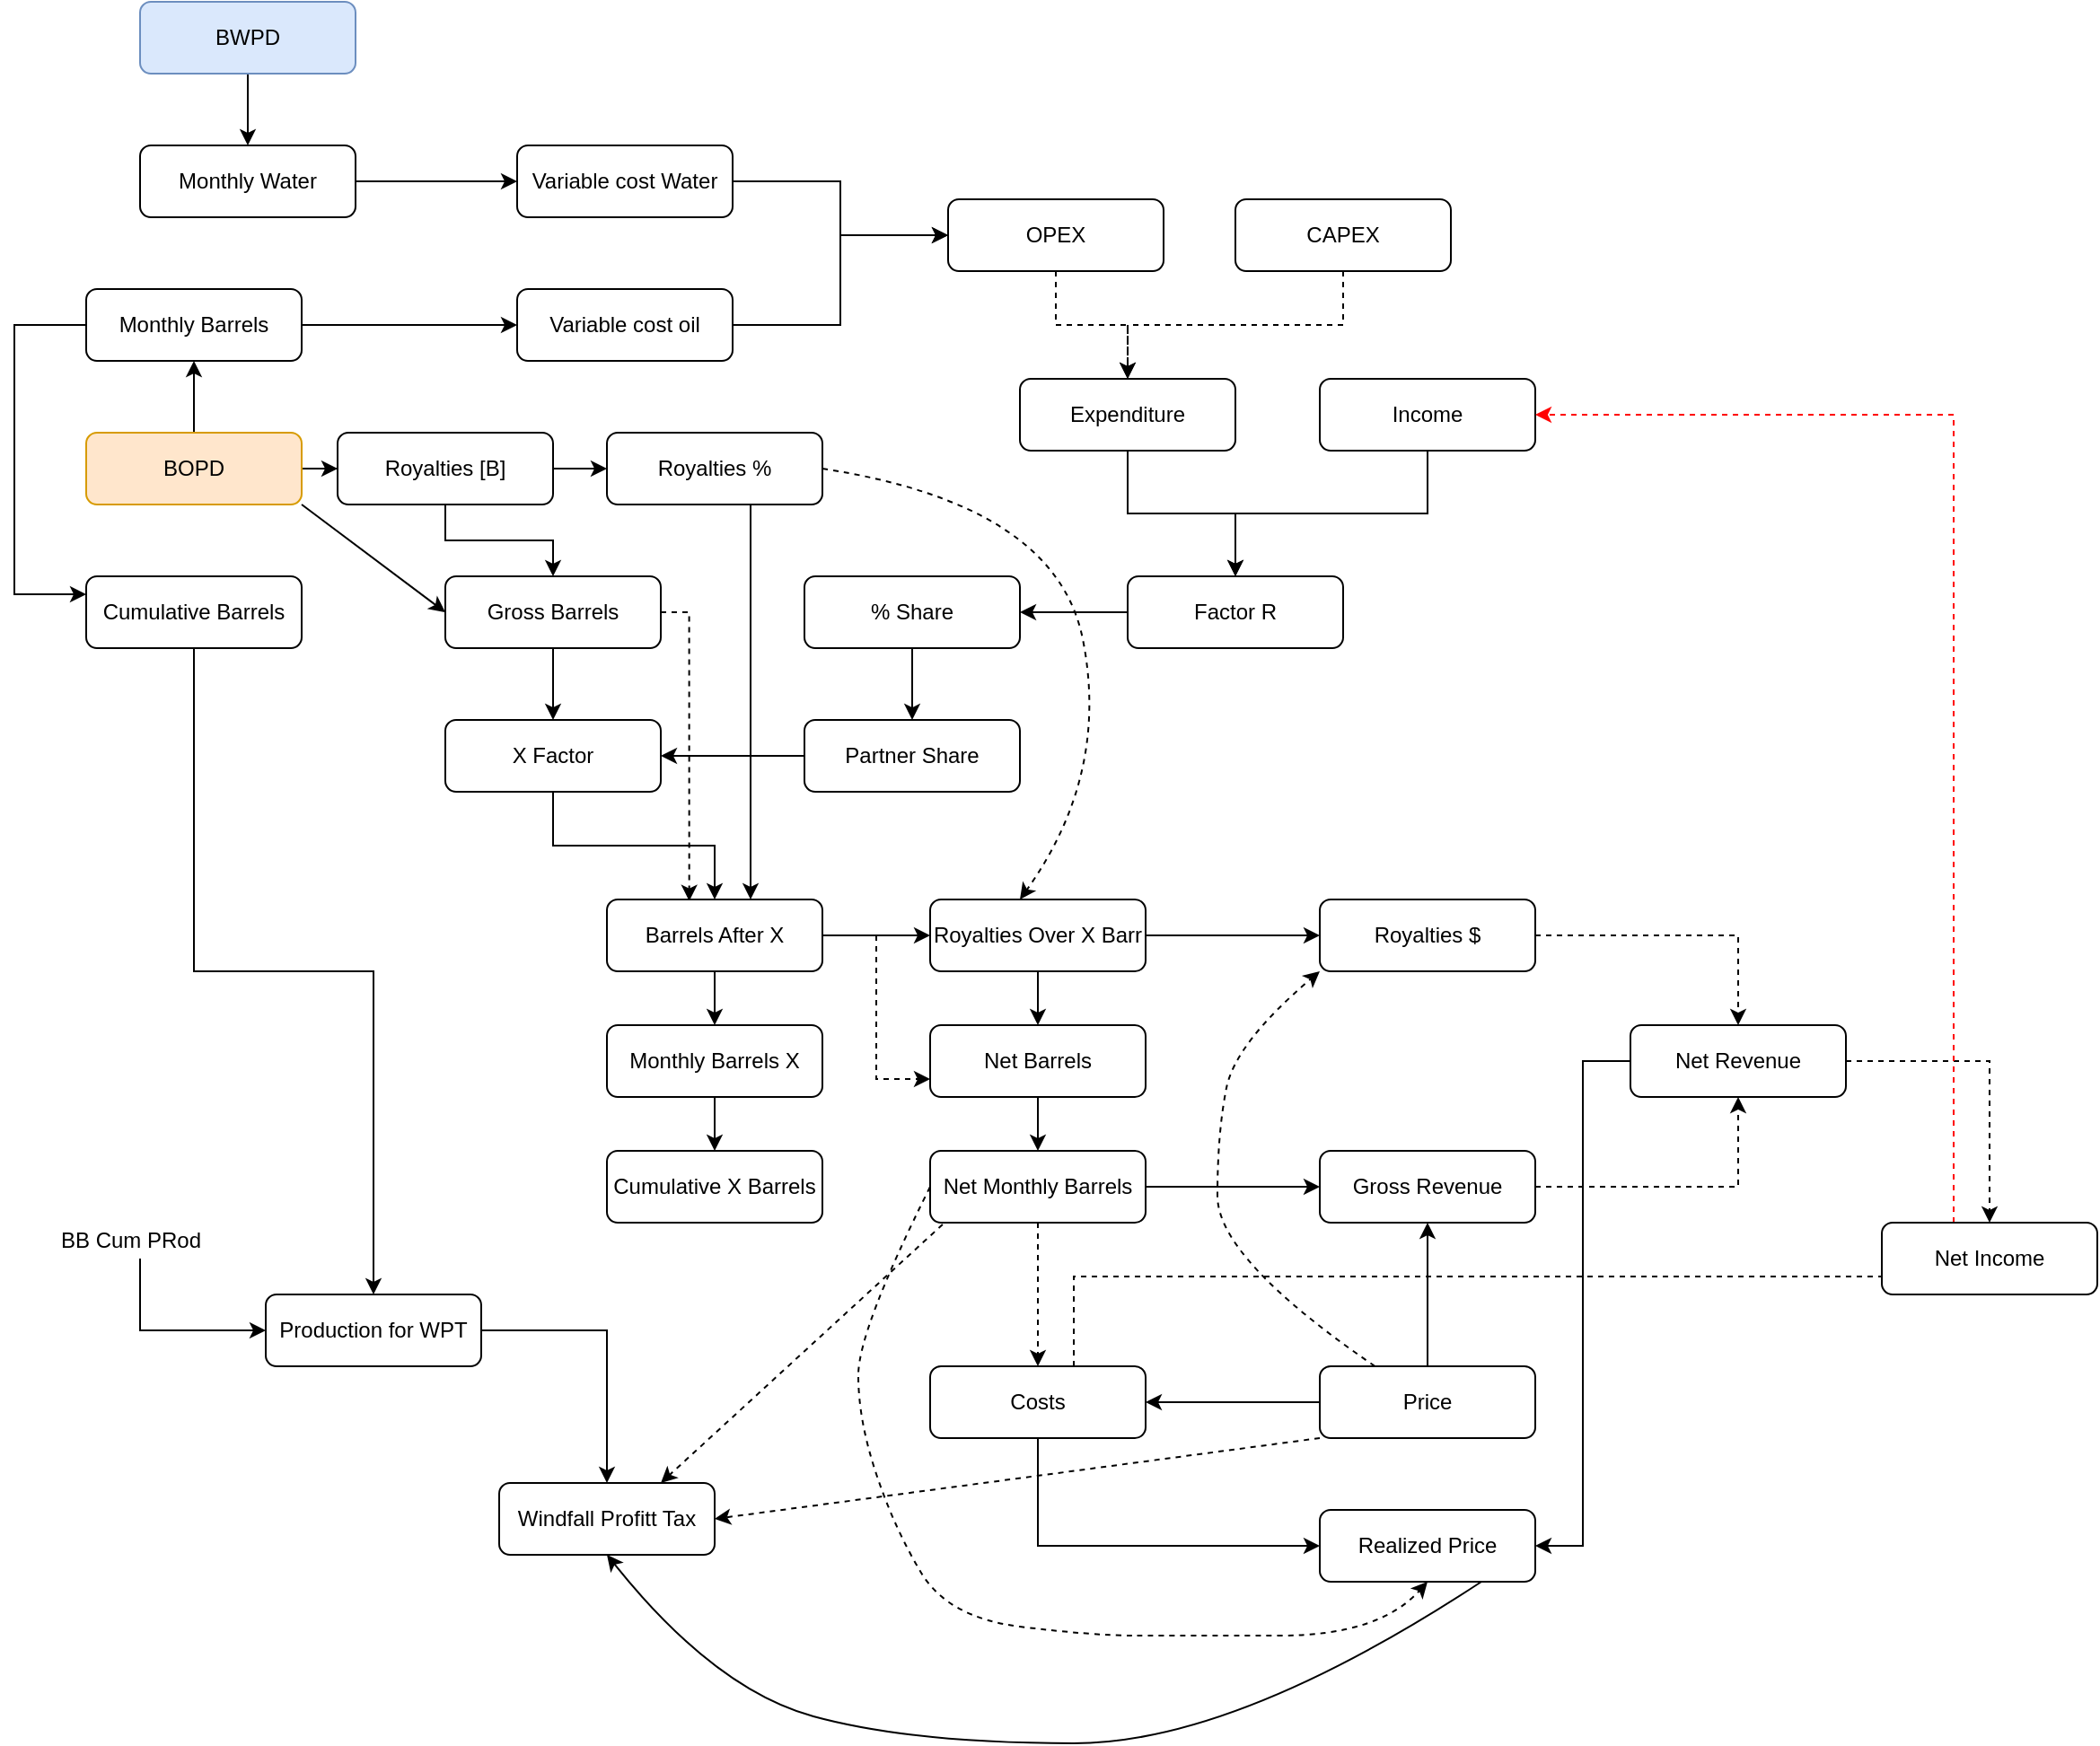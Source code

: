 <mxfile version="13.7.7" type="github">
  <diagram id="C5RBs43oDa-KdzZeNtuy" name="Page-1">
    <mxGraphModel dx="1240" dy="1812" grid="1" gridSize="10" guides="1" tooltips="1" connect="1" arrows="1" fold="1" page="1" pageScale="1" pageWidth="827" pageHeight="1169" math="0" shadow="0">
      <root>
        <mxCell id="WIyWlLk6GJQsqaUBKTNV-0" />
        <mxCell id="WIyWlLk6GJQsqaUBKTNV-1" parent="WIyWlLk6GJQsqaUBKTNV-0" />
        <mxCell id="Q5CgKCw0-7kjikuRVH3W-6" style="edgeStyle=orthogonalEdgeStyle;rounded=0;orthogonalLoop=1;jettySize=auto;html=1;" edge="1" parent="WIyWlLk6GJQsqaUBKTNV-1" source="WIyWlLk6GJQsqaUBKTNV-3" target="Q5CgKCw0-7kjikuRVH3W-3">
          <mxGeometry relative="1" as="geometry" />
        </mxCell>
        <mxCell id="Q5CgKCw0-7kjikuRVH3W-8" style="edgeStyle=orthogonalEdgeStyle;rounded=0;orthogonalLoop=1;jettySize=auto;html=1;" edge="1" parent="WIyWlLk6GJQsqaUBKTNV-1" source="WIyWlLk6GJQsqaUBKTNV-3" target="Q5CgKCw0-7kjikuRVH3W-7">
          <mxGeometry relative="1" as="geometry" />
        </mxCell>
        <mxCell id="WIyWlLk6GJQsqaUBKTNV-3" value="BOPD" style="rounded=1;whiteSpace=wrap;html=1;fontSize=12;glass=0;strokeWidth=1;shadow=0;fillColor=#ffe6cc;strokeColor=#d79b00;" parent="WIyWlLk6GJQsqaUBKTNV-1" vertex="1">
          <mxGeometry x="140" width="120" height="40" as="geometry" />
        </mxCell>
        <mxCell id="Q5CgKCw0-7kjikuRVH3W-111" style="edgeStyle=orthogonalEdgeStyle;rounded=0;orthogonalLoop=1;jettySize=auto;html=1;entryX=0.5;entryY=0;entryDx=0;entryDy=0;" edge="1" parent="WIyWlLk6GJQsqaUBKTNV-1" source="Q5CgKCw0-7kjikuRVH3W-1" target="Q5CgKCw0-7kjikuRVH3W-2">
          <mxGeometry relative="1" as="geometry" />
        </mxCell>
        <mxCell id="Q5CgKCw0-7kjikuRVH3W-1" value="BWPD" style="rounded=1;whiteSpace=wrap;html=1;fontSize=12;glass=0;strokeWidth=1;shadow=0;fillColor=#dae8fc;strokeColor=#6c8ebf;" vertex="1" parent="WIyWlLk6GJQsqaUBKTNV-1">
          <mxGeometry x="170" y="-240" width="120" height="40" as="geometry" />
        </mxCell>
        <mxCell id="Q5CgKCw0-7kjikuRVH3W-132" style="edgeStyle=orthogonalEdgeStyle;rounded=0;orthogonalLoop=1;jettySize=auto;html=1;entryX=0;entryY=0.5;entryDx=0;entryDy=0;strokeColor=#000000;" edge="1" parent="WIyWlLk6GJQsqaUBKTNV-1" source="Q5CgKCw0-7kjikuRVH3W-2" target="Q5CgKCw0-7kjikuRVH3W-82">
          <mxGeometry relative="1" as="geometry" />
        </mxCell>
        <mxCell id="Q5CgKCw0-7kjikuRVH3W-2" value="Monthly Water" style="rounded=1;whiteSpace=wrap;html=1;fontSize=12;glass=0;strokeWidth=1;shadow=0;" vertex="1" parent="WIyWlLk6GJQsqaUBKTNV-1">
          <mxGeometry x="170" y="-160" width="120" height="40" as="geometry" />
        </mxCell>
        <mxCell id="Q5CgKCw0-7kjikuRVH3W-129" style="edgeStyle=orthogonalEdgeStyle;rounded=0;orthogonalLoop=1;jettySize=auto;html=1;strokeColor=#000000;entryX=0;entryY=0.25;entryDx=0;entryDy=0;" edge="1" parent="WIyWlLk6GJQsqaUBKTNV-1" source="Q5CgKCw0-7kjikuRVH3W-3" target="Q5CgKCw0-7kjikuRVH3W-4">
          <mxGeometry relative="1" as="geometry">
            <mxPoint x="110" y="90" as="targetPoint" />
            <Array as="points">
              <mxPoint x="100" y="-60" />
              <mxPoint x="100" y="90" />
            </Array>
          </mxGeometry>
        </mxCell>
        <mxCell id="Q5CgKCw0-7kjikuRVH3W-131" style="edgeStyle=orthogonalEdgeStyle;rounded=0;orthogonalLoop=1;jettySize=auto;html=1;entryX=0;entryY=0.5;entryDx=0;entryDy=0;strokeColor=#000000;" edge="1" parent="WIyWlLk6GJQsqaUBKTNV-1" source="Q5CgKCw0-7kjikuRVH3W-3" target="Q5CgKCw0-7kjikuRVH3W-81">
          <mxGeometry relative="1" as="geometry" />
        </mxCell>
        <mxCell id="Q5CgKCw0-7kjikuRVH3W-3" value="Monthly Barrels" style="rounded=1;whiteSpace=wrap;html=1;fontSize=12;glass=0;strokeWidth=1;shadow=0;" vertex="1" parent="WIyWlLk6GJQsqaUBKTNV-1">
          <mxGeometry x="140" y="-80" width="120" height="40" as="geometry" />
        </mxCell>
        <mxCell id="Q5CgKCw0-7kjikuRVH3W-62" style="edgeStyle=orthogonalEdgeStyle;rounded=0;orthogonalLoop=1;jettySize=auto;html=1;entryX=0.5;entryY=0;entryDx=0;entryDy=0;" edge="1" parent="WIyWlLk6GJQsqaUBKTNV-1" source="Q5CgKCw0-7kjikuRVH3W-4" target="Q5CgKCw0-7kjikuRVH3W-61">
          <mxGeometry relative="1" as="geometry" />
        </mxCell>
        <mxCell id="Q5CgKCw0-7kjikuRVH3W-4" value="Cumulative Barrels" style="rounded=1;whiteSpace=wrap;html=1;fontSize=12;glass=0;strokeWidth=1;shadow=0;" vertex="1" parent="WIyWlLk6GJQsqaUBKTNV-1">
          <mxGeometry x="140" y="80" width="120" height="40" as="geometry" />
        </mxCell>
        <mxCell id="Q5CgKCw0-7kjikuRVH3W-10" style="edgeStyle=orthogonalEdgeStyle;rounded=0;orthogonalLoop=1;jettySize=auto;html=1;" edge="1" parent="WIyWlLk6GJQsqaUBKTNV-1" source="Q5CgKCw0-7kjikuRVH3W-7" target="Q5CgKCw0-7kjikuRVH3W-9">
          <mxGeometry relative="1" as="geometry" />
        </mxCell>
        <mxCell id="Q5CgKCw0-7kjikuRVH3W-13" style="edgeStyle=orthogonalEdgeStyle;rounded=0;orthogonalLoop=1;jettySize=auto;html=1;entryX=0.5;entryY=0;entryDx=0;entryDy=0;" edge="1" parent="WIyWlLk6GJQsqaUBKTNV-1" source="Q5CgKCw0-7kjikuRVH3W-7" target="Q5CgKCw0-7kjikuRVH3W-12">
          <mxGeometry relative="1" as="geometry" />
        </mxCell>
        <mxCell id="Q5CgKCw0-7kjikuRVH3W-7" value="Royalties [B]" style="rounded=1;whiteSpace=wrap;html=1;fontSize=12;glass=0;strokeWidth=1;shadow=0;" vertex="1" parent="WIyWlLk6GJQsqaUBKTNV-1">
          <mxGeometry x="280" width="120" height="40" as="geometry" />
        </mxCell>
        <mxCell id="Q5CgKCw0-7kjikuRVH3W-32" style="edgeStyle=orthogonalEdgeStyle;rounded=0;orthogonalLoop=1;jettySize=auto;html=1;" edge="1" parent="WIyWlLk6GJQsqaUBKTNV-1" source="Q5CgKCw0-7kjikuRVH3W-9" target="Q5CgKCw0-7kjikuRVH3W-28">
          <mxGeometry relative="1" as="geometry">
            <Array as="points">
              <mxPoint x="510" y="150" />
              <mxPoint x="510" y="150" />
            </Array>
          </mxGeometry>
        </mxCell>
        <mxCell id="Q5CgKCw0-7kjikuRVH3W-9" value="Royalties %" style="rounded=1;whiteSpace=wrap;html=1;fontSize=12;glass=0;strokeWidth=1;shadow=0;" vertex="1" parent="WIyWlLk6GJQsqaUBKTNV-1">
          <mxGeometry x="430" width="120" height="40" as="geometry" />
        </mxCell>
        <mxCell id="Q5CgKCw0-7kjikuRVH3W-26" style="edgeStyle=orthogonalEdgeStyle;rounded=0;orthogonalLoop=1;jettySize=auto;html=1;entryX=0.5;entryY=0;entryDx=0;entryDy=0;" edge="1" parent="WIyWlLk6GJQsqaUBKTNV-1" source="Q5CgKCw0-7kjikuRVH3W-12" target="Q5CgKCw0-7kjikuRVH3W-25">
          <mxGeometry relative="1" as="geometry" />
        </mxCell>
        <mxCell id="Q5CgKCw0-7kjikuRVH3W-125" style="edgeStyle=orthogonalEdgeStyle;rounded=0;orthogonalLoop=1;jettySize=auto;html=1;entryX=0.382;entryY=0.021;entryDx=0;entryDy=0;entryPerimeter=0;dashed=1;strokeColor=#000000;" edge="1" parent="WIyWlLk6GJQsqaUBKTNV-1" source="Q5CgKCw0-7kjikuRVH3W-12" target="Q5CgKCw0-7kjikuRVH3W-28">
          <mxGeometry relative="1" as="geometry">
            <Array as="points">
              <mxPoint x="400" y="100" />
              <mxPoint x="476" y="100" />
            </Array>
          </mxGeometry>
        </mxCell>
        <mxCell id="Q5CgKCw0-7kjikuRVH3W-12" value="Gross Barrels" style="rounded=1;whiteSpace=wrap;html=1;fontSize=12;glass=0;strokeWidth=1;shadow=0;" vertex="1" parent="WIyWlLk6GJQsqaUBKTNV-1">
          <mxGeometry x="340" y="80" width="120" height="40" as="geometry" />
        </mxCell>
        <mxCell id="Q5CgKCw0-7kjikuRVH3W-15" value="" style="endArrow=classic;html=1;exitX=1;exitY=1;exitDx=0;exitDy=0;entryX=0;entryY=0.5;entryDx=0;entryDy=0;" edge="1" parent="WIyWlLk6GJQsqaUBKTNV-1" source="WIyWlLk6GJQsqaUBKTNV-3" target="Q5CgKCw0-7kjikuRVH3W-12">
          <mxGeometry width="50" height="50" relative="1" as="geometry">
            <mxPoint x="410" y="250" as="sourcePoint" />
            <mxPoint x="460" y="200" as="targetPoint" />
          </mxGeometry>
        </mxCell>
        <mxCell id="Q5CgKCw0-7kjikuRVH3W-19" style="edgeStyle=orthogonalEdgeStyle;rounded=0;orthogonalLoop=1;jettySize=auto;html=1;entryX=0.5;entryY=0;entryDx=0;entryDy=0;" edge="1" parent="WIyWlLk6GJQsqaUBKTNV-1" source="Q5CgKCw0-7kjikuRVH3W-16" target="Q5CgKCw0-7kjikuRVH3W-18">
          <mxGeometry relative="1" as="geometry" />
        </mxCell>
        <mxCell id="Q5CgKCw0-7kjikuRVH3W-16" value="Income&lt;span style=&quot;color: rgba(0 , 0 , 0 , 0) ; font-family: monospace ; font-size: 0px&quot;&gt;%3CmxGraphModel%3E%3Croot%3E%3CmxCell%20id%3D%220%22%2F%3E%3CmxCell%20id%3D%221%22%20parent%3D%220%22%2F%3E%3CmxCell%20id%3D%222%22%20value%3D%22BOPD%22%20style%3D%22rounded%3D1%3BwhiteSpace%3Dwrap%3Bhtml%3D1%3BfontSize%3D12%3Bglass%3D0%3BstrokeWidth%3D1%3Bshadow%3D0%3B%22%20vertex%3D%221%22%20parent%3D%221%22%3E%3CmxGeometry%20x%3D%22140%22%20width%3D%22120%22%20height%3D%2240%22%20as%3D%22geometry%22%2F%3E%3C%2FmxCell%3E%3C%2Froot%3E%3C%2FmxGraphModel%3E&lt;/span&gt;" style="rounded=1;whiteSpace=wrap;html=1;fontSize=12;glass=0;strokeWidth=1;shadow=0;" vertex="1" parent="WIyWlLk6GJQsqaUBKTNV-1">
          <mxGeometry x="827" y="-30" width="120" height="40" as="geometry" />
        </mxCell>
        <mxCell id="Q5CgKCw0-7kjikuRVH3W-20" style="edgeStyle=orthogonalEdgeStyle;rounded=0;orthogonalLoop=1;jettySize=auto;html=1;" edge="1" parent="WIyWlLk6GJQsqaUBKTNV-1" source="Q5CgKCw0-7kjikuRVH3W-17" target="Q5CgKCw0-7kjikuRVH3W-18">
          <mxGeometry relative="1" as="geometry" />
        </mxCell>
        <mxCell id="Q5CgKCw0-7kjikuRVH3W-17" value="Expenditure" style="rounded=1;whiteSpace=wrap;html=1;fontSize=12;glass=0;strokeWidth=1;shadow=0;" vertex="1" parent="WIyWlLk6GJQsqaUBKTNV-1">
          <mxGeometry x="660" y="-30" width="120" height="40" as="geometry" />
        </mxCell>
        <mxCell id="Q5CgKCw0-7kjikuRVH3W-23" style="edgeStyle=orthogonalEdgeStyle;rounded=0;orthogonalLoop=1;jettySize=auto;html=1;entryX=1;entryY=0.5;entryDx=0;entryDy=0;" edge="1" parent="WIyWlLk6GJQsqaUBKTNV-1" source="Q5CgKCw0-7kjikuRVH3W-18" target="Q5CgKCw0-7kjikuRVH3W-21">
          <mxGeometry relative="1" as="geometry" />
        </mxCell>
        <mxCell id="Q5CgKCw0-7kjikuRVH3W-18" value="Factor R" style="rounded=1;whiteSpace=wrap;html=1;fontSize=12;glass=0;strokeWidth=1;shadow=0;" vertex="1" parent="WIyWlLk6GJQsqaUBKTNV-1">
          <mxGeometry x="720" y="80" width="120" height="40" as="geometry" />
        </mxCell>
        <mxCell id="Q5CgKCw0-7kjikuRVH3W-24" style="edgeStyle=orthogonalEdgeStyle;rounded=0;orthogonalLoop=1;jettySize=auto;html=1;" edge="1" parent="WIyWlLk6GJQsqaUBKTNV-1" source="Q5CgKCw0-7kjikuRVH3W-21" target="Q5CgKCw0-7kjikuRVH3W-22">
          <mxGeometry relative="1" as="geometry" />
        </mxCell>
        <mxCell id="Q5CgKCw0-7kjikuRVH3W-21" value="% Share" style="rounded=1;whiteSpace=wrap;html=1;fontSize=12;glass=0;strokeWidth=1;shadow=0;" vertex="1" parent="WIyWlLk6GJQsqaUBKTNV-1">
          <mxGeometry x="540" y="80" width="120" height="40" as="geometry" />
        </mxCell>
        <mxCell id="Q5CgKCw0-7kjikuRVH3W-27" style="edgeStyle=orthogonalEdgeStyle;rounded=0;orthogonalLoop=1;jettySize=auto;html=1;entryX=1;entryY=0.5;entryDx=0;entryDy=0;" edge="1" parent="WIyWlLk6GJQsqaUBKTNV-1" source="Q5CgKCw0-7kjikuRVH3W-22" target="Q5CgKCw0-7kjikuRVH3W-25">
          <mxGeometry relative="1" as="geometry" />
        </mxCell>
        <mxCell id="Q5CgKCw0-7kjikuRVH3W-22" value="Partner Share" style="rounded=1;whiteSpace=wrap;html=1;fontSize=12;glass=0;strokeWidth=1;shadow=0;" vertex="1" parent="WIyWlLk6GJQsqaUBKTNV-1">
          <mxGeometry x="540" y="160" width="120" height="40" as="geometry" />
        </mxCell>
        <mxCell id="Q5CgKCw0-7kjikuRVH3W-30" style="edgeStyle=orthogonalEdgeStyle;rounded=0;orthogonalLoop=1;jettySize=auto;html=1;" edge="1" parent="WIyWlLk6GJQsqaUBKTNV-1" source="Q5CgKCw0-7kjikuRVH3W-25" target="Q5CgKCw0-7kjikuRVH3W-28">
          <mxGeometry relative="1" as="geometry" />
        </mxCell>
        <mxCell id="Q5CgKCw0-7kjikuRVH3W-25" value="X Factor" style="rounded=1;whiteSpace=wrap;html=1;fontSize=12;glass=0;strokeWidth=1;shadow=0;" vertex="1" parent="WIyWlLk6GJQsqaUBKTNV-1">
          <mxGeometry x="340" y="160" width="120" height="40" as="geometry" />
        </mxCell>
        <mxCell id="Q5CgKCw0-7kjikuRVH3W-34" style="edgeStyle=orthogonalEdgeStyle;rounded=0;orthogonalLoop=1;jettySize=auto;html=1;entryX=0.5;entryY=0;entryDx=0;entryDy=0;" edge="1" parent="WIyWlLk6GJQsqaUBKTNV-1" source="Q5CgKCw0-7kjikuRVH3W-28" target="Q5CgKCw0-7kjikuRVH3W-33">
          <mxGeometry relative="1" as="geometry" />
        </mxCell>
        <mxCell id="Q5CgKCw0-7kjikuRVH3W-38" style="edgeStyle=orthogonalEdgeStyle;rounded=0;orthogonalLoop=1;jettySize=auto;html=1;" edge="1" parent="WIyWlLk6GJQsqaUBKTNV-1" source="Q5CgKCw0-7kjikuRVH3W-28" target="Q5CgKCw0-7kjikuRVH3W-37">
          <mxGeometry relative="1" as="geometry" />
        </mxCell>
        <mxCell id="Q5CgKCw0-7kjikuRVH3W-126" style="edgeStyle=orthogonalEdgeStyle;rounded=0;orthogonalLoop=1;jettySize=auto;html=1;entryX=0;entryY=0.75;entryDx=0;entryDy=0;dashed=1;strokeColor=#000000;" edge="1" parent="WIyWlLk6GJQsqaUBKTNV-1" source="Q5CgKCw0-7kjikuRVH3W-28" target="Q5CgKCw0-7kjikuRVH3W-40">
          <mxGeometry relative="1" as="geometry" />
        </mxCell>
        <mxCell id="Q5CgKCw0-7kjikuRVH3W-28" value="Barrels After X" style="rounded=1;whiteSpace=wrap;html=1;fontSize=12;glass=0;strokeWidth=1;shadow=0;" vertex="1" parent="WIyWlLk6GJQsqaUBKTNV-1">
          <mxGeometry x="430" y="260" width="120" height="40" as="geometry" />
        </mxCell>
        <mxCell id="Q5CgKCw0-7kjikuRVH3W-36" style="edgeStyle=orthogonalEdgeStyle;rounded=0;orthogonalLoop=1;jettySize=auto;html=1;entryX=0.5;entryY=0;entryDx=0;entryDy=0;" edge="1" parent="WIyWlLk6GJQsqaUBKTNV-1" source="Q5CgKCw0-7kjikuRVH3W-33" target="Q5CgKCw0-7kjikuRVH3W-35">
          <mxGeometry relative="1" as="geometry" />
        </mxCell>
        <mxCell id="Q5CgKCw0-7kjikuRVH3W-33" value="Monthly Barrels X" style="rounded=1;whiteSpace=wrap;html=1;fontSize=12;glass=0;strokeWidth=1;shadow=0;" vertex="1" parent="WIyWlLk6GJQsqaUBKTNV-1">
          <mxGeometry x="430" y="330" width="120" height="40" as="geometry" />
        </mxCell>
        <mxCell id="Q5CgKCw0-7kjikuRVH3W-35" value="Cumulative X Barrels" style="rounded=1;whiteSpace=wrap;html=1;fontSize=12;glass=0;strokeWidth=1;shadow=0;" vertex="1" parent="WIyWlLk6GJQsqaUBKTNV-1">
          <mxGeometry x="430" y="400" width="120" height="40" as="geometry" />
        </mxCell>
        <mxCell id="Q5CgKCw0-7kjikuRVH3W-51" style="edgeStyle=orthogonalEdgeStyle;rounded=0;orthogonalLoop=1;jettySize=auto;html=1;entryX=0;entryY=0.5;entryDx=0;entryDy=0;" edge="1" parent="WIyWlLk6GJQsqaUBKTNV-1" source="Q5CgKCw0-7kjikuRVH3W-37" target="Q5CgKCw0-7kjikuRVH3W-50">
          <mxGeometry relative="1" as="geometry" />
        </mxCell>
        <mxCell id="Q5CgKCw0-7kjikuRVH3W-37" value="Royalties Over X Barr" style="rounded=1;whiteSpace=wrap;html=1;fontSize=12;glass=0;strokeWidth=1;shadow=0;" vertex="1" parent="WIyWlLk6GJQsqaUBKTNV-1">
          <mxGeometry x="610" y="260" width="120" height="40" as="geometry" />
        </mxCell>
        <mxCell id="Q5CgKCw0-7kjikuRVH3W-39" value="" style="curved=1;endArrow=classic;html=1;exitX=1;exitY=0.5;exitDx=0;exitDy=0;dashed=1;" edge="1" parent="WIyWlLk6GJQsqaUBKTNV-1" source="Q5CgKCw0-7kjikuRVH3W-9">
          <mxGeometry width="50" height="50" relative="1" as="geometry">
            <mxPoint x="430" y="250" as="sourcePoint" />
            <mxPoint x="660" y="260" as="targetPoint" />
            <Array as="points">
              <mxPoint x="680" y="40" />
              <mxPoint x="710" y="190" />
            </Array>
          </mxGeometry>
        </mxCell>
        <mxCell id="Q5CgKCw0-7kjikuRVH3W-45" style="edgeStyle=orthogonalEdgeStyle;rounded=0;orthogonalLoop=1;jettySize=auto;html=1;entryX=0.5;entryY=0;entryDx=0;entryDy=0;" edge="1" parent="WIyWlLk6GJQsqaUBKTNV-1" source="Q5CgKCw0-7kjikuRVH3W-40" target="Q5CgKCw0-7kjikuRVH3W-44">
          <mxGeometry relative="1" as="geometry" />
        </mxCell>
        <mxCell id="Q5CgKCw0-7kjikuRVH3W-40" value="Net Barrels" style="rounded=1;whiteSpace=wrap;html=1;fontSize=12;glass=0;strokeWidth=1;shadow=0;" vertex="1" parent="WIyWlLk6GJQsqaUBKTNV-1">
          <mxGeometry x="610" y="330" width="120" height="40" as="geometry" />
        </mxCell>
        <mxCell id="Q5CgKCw0-7kjikuRVH3W-43" value="" style="endArrow=classic;html=1;entryX=0.5;entryY=0;entryDx=0;entryDy=0;exitX=0.5;exitY=1;exitDx=0;exitDy=0;" edge="1" parent="WIyWlLk6GJQsqaUBKTNV-1" source="Q5CgKCw0-7kjikuRVH3W-37" target="Q5CgKCw0-7kjikuRVH3W-40">
          <mxGeometry width="50" height="50" relative="1" as="geometry">
            <mxPoint x="430" y="250" as="sourcePoint" />
            <mxPoint x="480" y="200" as="targetPoint" />
          </mxGeometry>
        </mxCell>
        <mxCell id="Q5CgKCw0-7kjikuRVH3W-49" style="edgeStyle=orthogonalEdgeStyle;rounded=0;orthogonalLoop=1;jettySize=auto;html=1;entryX=0;entryY=0.5;entryDx=0;entryDy=0;" edge="1" parent="WIyWlLk6GJQsqaUBKTNV-1" source="Q5CgKCw0-7kjikuRVH3W-44" target="Q5CgKCw0-7kjikuRVH3W-47">
          <mxGeometry relative="1" as="geometry" />
        </mxCell>
        <mxCell id="Q5CgKCw0-7kjikuRVH3W-58" style="edgeStyle=orthogonalEdgeStyle;rounded=0;orthogonalLoop=1;jettySize=auto;html=1;entryX=0.5;entryY=0;entryDx=0;entryDy=0;dashed=1;" edge="1" parent="WIyWlLk6GJQsqaUBKTNV-1" source="Q5CgKCw0-7kjikuRVH3W-44" target="Q5CgKCw0-7kjikuRVH3W-57">
          <mxGeometry relative="1" as="geometry" />
        </mxCell>
        <mxCell id="Q5CgKCw0-7kjikuRVH3W-44" value="Net Monthly Barrels" style="rounded=1;whiteSpace=wrap;html=1;fontSize=12;glass=0;strokeWidth=1;shadow=0;" vertex="1" parent="WIyWlLk6GJQsqaUBKTNV-1">
          <mxGeometry x="610" y="400" width="120" height="40" as="geometry" />
        </mxCell>
        <mxCell id="Q5CgKCw0-7kjikuRVH3W-48" style="edgeStyle=orthogonalEdgeStyle;rounded=0;orthogonalLoop=1;jettySize=auto;html=1;entryX=0.5;entryY=1;entryDx=0;entryDy=0;" edge="1" parent="WIyWlLk6GJQsqaUBKTNV-1" source="Q5CgKCw0-7kjikuRVH3W-46" target="Q5CgKCw0-7kjikuRVH3W-47">
          <mxGeometry relative="1" as="geometry" />
        </mxCell>
        <mxCell id="Q5CgKCw0-7kjikuRVH3W-60" style="edgeStyle=orthogonalEdgeStyle;rounded=0;orthogonalLoop=1;jettySize=auto;html=1;entryX=1;entryY=0.5;entryDx=0;entryDy=0;" edge="1" parent="WIyWlLk6GJQsqaUBKTNV-1" source="Q5CgKCw0-7kjikuRVH3W-46" target="Q5CgKCw0-7kjikuRVH3W-57">
          <mxGeometry relative="1" as="geometry" />
        </mxCell>
        <mxCell id="Q5CgKCw0-7kjikuRVH3W-46" value="Price" style="rounded=1;whiteSpace=wrap;html=1;fontSize=12;glass=0;strokeWidth=1;shadow=0;" vertex="1" parent="WIyWlLk6GJQsqaUBKTNV-1">
          <mxGeometry x="827" y="520" width="120" height="40" as="geometry" />
        </mxCell>
        <mxCell id="Q5CgKCw0-7kjikuRVH3W-56" style="edgeStyle=orthogonalEdgeStyle;rounded=0;orthogonalLoop=1;jettySize=auto;html=1;entryX=0.5;entryY=1;entryDx=0;entryDy=0;dashed=1;" edge="1" parent="WIyWlLk6GJQsqaUBKTNV-1" source="Q5CgKCw0-7kjikuRVH3W-47" target="Q5CgKCw0-7kjikuRVH3W-54">
          <mxGeometry relative="1" as="geometry" />
        </mxCell>
        <mxCell id="Q5CgKCw0-7kjikuRVH3W-47" value="Gross Revenue" style="rounded=1;whiteSpace=wrap;html=1;fontSize=12;glass=0;strokeWidth=1;shadow=0;" vertex="1" parent="WIyWlLk6GJQsqaUBKTNV-1">
          <mxGeometry x="827" y="400" width="120" height="40" as="geometry" />
        </mxCell>
        <mxCell id="Q5CgKCw0-7kjikuRVH3W-55" style="edgeStyle=orthogonalEdgeStyle;rounded=0;orthogonalLoop=1;jettySize=auto;html=1;dashed=1;" edge="1" parent="WIyWlLk6GJQsqaUBKTNV-1" source="Q5CgKCw0-7kjikuRVH3W-50" target="Q5CgKCw0-7kjikuRVH3W-54">
          <mxGeometry relative="1" as="geometry" />
        </mxCell>
        <mxCell id="Q5CgKCw0-7kjikuRVH3W-50" value="Royalties $" style="rounded=1;whiteSpace=wrap;html=1;fontSize=12;glass=0;strokeWidth=1;shadow=0;" vertex="1" parent="WIyWlLk6GJQsqaUBKTNV-1">
          <mxGeometry x="827" y="260" width="120" height="40" as="geometry" />
        </mxCell>
        <mxCell id="Q5CgKCw0-7kjikuRVH3W-52" value="" style="curved=1;endArrow=classic;html=1;entryX=0;entryY=1;entryDx=0;entryDy=0;dashed=1;" edge="1" parent="WIyWlLk6GJQsqaUBKTNV-1" source="Q5CgKCw0-7kjikuRVH3W-46" target="Q5CgKCw0-7kjikuRVH3W-50">
          <mxGeometry width="50" height="50" relative="1" as="geometry">
            <mxPoint x="820" y="460" as="sourcePoint" />
            <mxPoint x="820" y="280" as="targetPoint" />
            <Array as="points">
              <mxPoint x="770" y="460" />
              <mxPoint x="770" y="390" />
              <mxPoint x="780" y="340" />
            </Array>
          </mxGeometry>
        </mxCell>
        <mxCell id="Q5CgKCw0-7kjikuRVH3W-66" style="edgeStyle=orthogonalEdgeStyle;rounded=0;orthogonalLoop=1;jettySize=auto;html=1;entryX=1;entryY=0.5;entryDx=0;entryDy=0;" edge="1" parent="WIyWlLk6GJQsqaUBKTNV-1" source="Q5CgKCw0-7kjikuRVH3W-54" target="Q5CgKCw0-7kjikuRVH3W-65">
          <mxGeometry relative="1" as="geometry" />
        </mxCell>
        <mxCell id="Q5CgKCw0-7kjikuRVH3W-77" style="edgeStyle=orthogonalEdgeStyle;rounded=0;orthogonalLoop=1;jettySize=auto;html=1;entryX=0.5;entryY=0;entryDx=0;entryDy=0;dashed=1;" edge="1" parent="WIyWlLk6GJQsqaUBKTNV-1" source="Q5CgKCw0-7kjikuRVH3W-54" target="Q5CgKCw0-7kjikuRVH3W-76">
          <mxGeometry relative="1" as="geometry" />
        </mxCell>
        <mxCell id="Q5CgKCw0-7kjikuRVH3W-54" value="Net Revenue" style="rounded=1;whiteSpace=wrap;html=1;fontSize=12;glass=0;strokeWidth=1;shadow=0;" vertex="1" parent="WIyWlLk6GJQsqaUBKTNV-1">
          <mxGeometry x="1000" y="330" width="120" height="40" as="geometry" />
        </mxCell>
        <mxCell id="Q5CgKCw0-7kjikuRVH3W-67" style="edgeStyle=orthogonalEdgeStyle;rounded=0;orthogonalLoop=1;jettySize=auto;html=1;entryX=0;entryY=0.5;entryDx=0;entryDy=0;" edge="1" parent="WIyWlLk6GJQsqaUBKTNV-1" source="Q5CgKCw0-7kjikuRVH3W-57" target="Q5CgKCw0-7kjikuRVH3W-65">
          <mxGeometry relative="1" as="geometry">
            <Array as="points">
              <mxPoint x="670" y="620" />
            </Array>
          </mxGeometry>
        </mxCell>
        <mxCell id="Q5CgKCw0-7kjikuRVH3W-78" style="edgeStyle=orthogonalEdgeStyle;rounded=0;orthogonalLoop=1;jettySize=auto;html=1;entryX=0;entryY=0.25;entryDx=0;entryDy=0;dashed=1;" edge="1" parent="WIyWlLk6GJQsqaUBKTNV-1" source="Q5CgKCw0-7kjikuRVH3W-57" target="Q5CgKCw0-7kjikuRVH3W-76">
          <mxGeometry relative="1" as="geometry">
            <Array as="points">
              <mxPoint x="690" y="470" />
              <mxPoint x="1160" y="470" />
            </Array>
          </mxGeometry>
        </mxCell>
        <mxCell id="Q5CgKCw0-7kjikuRVH3W-57" value="Costs" style="rounded=1;whiteSpace=wrap;html=1;fontSize=12;glass=0;strokeWidth=1;shadow=0;" vertex="1" parent="WIyWlLk6GJQsqaUBKTNV-1">
          <mxGeometry x="610" y="520" width="120" height="40" as="geometry" />
        </mxCell>
        <mxCell id="Q5CgKCw0-7kjikuRVH3W-71" style="edgeStyle=orthogonalEdgeStyle;rounded=0;orthogonalLoop=1;jettySize=auto;html=1;entryX=0.5;entryY=0;entryDx=0;entryDy=0;" edge="1" parent="WIyWlLk6GJQsqaUBKTNV-1" source="Q5CgKCw0-7kjikuRVH3W-61" target="Q5CgKCw0-7kjikuRVH3W-69">
          <mxGeometry relative="1" as="geometry">
            <mxPoint x="440" y="570" as="targetPoint" />
          </mxGeometry>
        </mxCell>
        <mxCell id="Q5CgKCw0-7kjikuRVH3W-61" value="Production for WPT" style="rounded=1;whiteSpace=wrap;html=1;fontSize=12;glass=0;strokeWidth=1;shadow=0;" vertex="1" parent="WIyWlLk6GJQsqaUBKTNV-1">
          <mxGeometry x="240" y="480" width="120" height="40" as="geometry" />
        </mxCell>
        <mxCell id="Q5CgKCw0-7kjikuRVH3W-64" style="edgeStyle=orthogonalEdgeStyle;rounded=0;orthogonalLoop=1;jettySize=auto;html=1;entryX=0;entryY=0.5;entryDx=0;entryDy=0;" edge="1" parent="WIyWlLk6GJQsqaUBKTNV-1" source="Q5CgKCw0-7kjikuRVH3W-63" target="Q5CgKCw0-7kjikuRVH3W-61">
          <mxGeometry relative="1" as="geometry">
            <Array as="points">
              <mxPoint x="170" y="500" />
            </Array>
          </mxGeometry>
        </mxCell>
        <mxCell id="Q5CgKCw0-7kjikuRVH3W-63" value="BB Cum PRod" style="text;html=1;strokeColor=none;fillColor=none;align=center;verticalAlign=middle;whiteSpace=wrap;rounded=0;" vertex="1" parent="WIyWlLk6GJQsqaUBKTNV-1">
          <mxGeometry x="120" y="440" width="90" height="20" as="geometry" />
        </mxCell>
        <mxCell id="Q5CgKCw0-7kjikuRVH3W-65" value="Realized Price" style="rounded=1;whiteSpace=wrap;html=1;fontSize=12;glass=0;strokeWidth=1;shadow=0;" vertex="1" parent="WIyWlLk6GJQsqaUBKTNV-1">
          <mxGeometry x="827" y="600" width="120" height="40" as="geometry" />
        </mxCell>
        <mxCell id="Q5CgKCw0-7kjikuRVH3W-68" value="" style="curved=1;endArrow=classic;html=1;entryX=0.5;entryY=1;entryDx=0;entryDy=0;exitX=0;exitY=0.5;exitDx=0;exitDy=0;dashed=1;" edge="1" parent="WIyWlLk6GJQsqaUBKTNV-1" source="Q5CgKCw0-7kjikuRVH3W-44" target="Q5CgKCw0-7kjikuRVH3W-65">
          <mxGeometry width="50" height="50" relative="1" as="geometry">
            <mxPoint x="660" y="560" as="sourcePoint" />
            <mxPoint x="710" y="510" as="targetPoint" />
            <Array as="points">
              <mxPoint x="570" y="500" />
              <mxPoint x="570" y="550" />
              <mxPoint x="590" y="610" />
              <mxPoint x="620" y="660" />
              <mxPoint x="700" y="670" />
              <mxPoint x="750" y="670" />
              <mxPoint x="860" y="670" />
            </Array>
          </mxGeometry>
        </mxCell>
        <mxCell id="Q5CgKCw0-7kjikuRVH3W-69" value="Windfall Profitt Tax" style="rounded=1;whiteSpace=wrap;html=1;fontSize=12;glass=0;strokeWidth=1;shadow=0;" vertex="1" parent="WIyWlLk6GJQsqaUBKTNV-1">
          <mxGeometry x="370" y="585" width="120" height="40" as="geometry" />
        </mxCell>
        <mxCell id="Q5CgKCw0-7kjikuRVH3W-70" value="" style="curved=1;endArrow=classic;html=1;entryX=0.5;entryY=1;entryDx=0;entryDy=0;exitX=0.75;exitY=1;exitDx=0;exitDy=0;" edge="1" parent="WIyWlLk6GJQsqaUBKTNV-1" source="Q5CgKCw0-7kjikuRVH3W-65" target="Q5CgKCw0-7kjikuRVH3W-69">
          <mxGeometry width="50" height="50" relative="1" as="geometry">
            <mxPoint x="740" y="770" as="sourcePoint" />
            <mxPoint x="390" y="740" as="targetPoint" />
            <Array as="points">
              <mxPoint x="780" y="730" />
              <mxPoint x="600" y="730" />
              <mxPoint x="490" y="700" />
            </Array>
          </mxGeometry>
        </mxCell>
        <mxCell id="Q5CgKCw0-7kjikuRVH3W-72" value="" style="endArrow=classic;html=1;entryX=1;entryY=0.5;entryDx=0;entryDy=0;exitX=0;exitY=1;exitDx=0;exitDy=0;dashed=1;" edge="1" parent="WIyWlLk6GJQsqaUBKTNV-1" source="Q5CgKCw0-7kjikuRVH3W-46" target="Q5CgKCw0-7kjikuRVH3W-69">
          <mxGeometry width="50" height="50" relative="1" as="geometry">
            <mxPoint x="660" y="670" as="sourcePoint" />
            <mxPoint x="710" y="620" as="targetPoint" />
          </mxGeometry>
        </mxCell>
        <mxCell id="Q5CgKCw0-7kjikuRVH3W-75" value="" style="endArrow=classic;html=1;dashed=1;entryX=0.75;entryY=0;entryDx=0;entryDy=0;exitX=0.058;exitY=1.025;exitDx=0;exitDy=0;exitPerimeter=0;" edge="1" parent="WIyWlLk6GJQsqaUBKTNV-1" source="Q5CgKCw0-7kjikuRVH3W-44" target="Q5CgKCw0-7kjikuRVH3W-69">
          <mxGeometry width="50" height="50" relative="1" as="geometry">
            <mxPoint x="660" y="580" as="sourcePoint" />
            <mxPoint x="710" y="530" as="targetPoint" />
          </mxGeometry>
        </mxCell>
        <mxCell id="Q5CgKCw0-7kjikuRVH3W-107" style="edgeStyle=orthogonalEdgeStyle;rounded=0;orthogonalLoop=1;jettySize=auto;html=1;fillColor=#ffe6cc;strokeColor=#FF0000;dashed=1;entryX=1;entryY=0.5;entryDx=0;entryDy=0;" edge="1" parent="WIyWlLk6GJQsqaUBKTNV-1" source="Q5CgKCw0-7kjikuRVH3W-76" target="Q5CgKCw0-7kjikuRVH3W-16">
          <mxGeometry relative="1" as="geometry">
            <mxPoint x="1000" y="60" as="targetPoint" />
            <Array as="points">
              <mxPoint x="1180" y="-10" />
            </Array>
          </mxGeometry>
        </mxCell>
        <mxCell id="Q5CgKCw0-7kjikuRVH3W-76" value="Net Income" style="rounded=1;whiteSpace=wrap;html=1;fontSize=12;glass=0;strokeWidth=1;shadow=0;" vertex="1" parent="WIyWlLk6GJQsqaUBKTNV-1">
          <mxGeometry x="1140" y="440" width="120" height="40" as="geometry" />
        </mxCell>
        <mxCell id="Q5CgKCw0-7kjikuRVH3W-123" style="edgeStyle=orthogonalEdgeStyle;rounded=0;orthogonalLoop=1;jettySize=auto;html=1;entryX=0.5;entryY=0;entryDx=0;entryDy=0;dashed=1;strokeColor=#000000;" edge="1" parent="WIyWlLk6GJQsqaUBKTNV-1" source="Q5CgKCw0-7kjikuRVH3W-79" target="Q5CgKCw0-7kjikuRVH3W-17">
          <mxGeometry relative="1" as="geometry" />
        </mxCell>
        <mxCell id="Q5CgKCw0-7kjikuRVH3W-79" value="CAPEX" style="rounded=1;whiteSpace=wrap;html=1;fontSize=12;glass=0;strokeWidth=1;shadow=0;" vertex="1" parent="WIyWlLk6GJQsqaUBKTNV-1">
          <mxGeometry x="780" y="-130" width="120" height="40" as="geometry" />
        </mxCell>
        <mxCell id="Q5CgKCw0-7kjikuRVH3W-122" style="edgeStyle=orthogonalEdgeStyle;rounded=0;orthogonalLoop=1;jettySize=auto;html=1;entryX=0.5;entryY=0;entryDx=0;entryDy=0;dashed=1;strokeColor=#000000;" edge="1" parent="WIyWlLk6GJQsqaUBKTNV-1" source="Q5CgKCw0-7kjikuRVH3W-80" target="Q5CgKCw0-7kjikuRVH3W-17">
          <mxGeometry relative="1" as="geometry" />
        </mxCell>
        <mxCell id="Q5CgKCw0-7kjikuRVH3W-80" value="OPEX" style="rounded=1;whiteSpace=wrap;html=1;fontSize=12;glass=0;strokeWidth=1;shadow=0;" vertex="1" parent="WIyWlLk6GJQsqaUBKTNV-1">
          <mxGeometry x="620" y="-130" width="120" height="40" as="geometry" />
        </mxCell>
        <mxCell id="Q5CgKCw0-7kjikuRVH3W-133" style="edgeStyle=orthogonalEdgeStyle;rounded=0;orthogonalLoop=1;jettySize=auto;html=1;strokeColor=#000000;" edge="1" parent="WIyWlLk6GJQsqaUBKTNV-1" source="Q5CgKCw0-7kjikuRVH3W-82" target="Q5CgKCw0-7kjikuRVH3W-80">
          <mxGeometry relative="1" as="geometry" />
        </mxCell>
        <mxCell id="Q5CgKCw0-7kjikuRVH3W-82" value="Variable cost Water" style="rounded=1;whiteSpace=wrap;html=1;fontSize=12;glass=0;strokeWidth=1;shadow=0;" vertex="1" parent="WIyWlLk6GJQsqaUBKTNV-1">
          <mxGeometry x="380" y="-160" width="120" height="40" as="geometry" />
        </mxCell>
        <mxCell id="Q5CgKCw0-7kjikuRVH3W-120" style="edgeStyle=orthogonalEdgeStyle;rounded=0;orthogonalLoop=1;jettySize=auto;html=1;entryX=0;entryY=0.5;entryDx=0;entryDy=0;strokeColor=#000000;" edge="1" parent="WIyWlLk6GJQsqaUBKTNV-1" source="Q5CgKCw0-7kjikuRVH3W-81" target="Q5CgKCw0-7kjikuRVH3W-80">
          <mxGeometry relative="1" as="geometry" />
        </mxCell>
        <mxCell id="Q5CgKCw0-7kjikuRVH3W-81" value="Variable cost oil" style="rounded=1;whiteSpace=wrap;html=1;fontSize=12;glass=0;strokeWidth=1;shadow=0;" vertex="1" parent="WIyWlLk6GJQsqaUBKTNV-1">
          <mxGeometry x="380" y="-80" width="120" height="40" as="geometry" />
        </mxCell>
      </root>
    </mxGraphModel>
  </diagram>
</mxfile>
